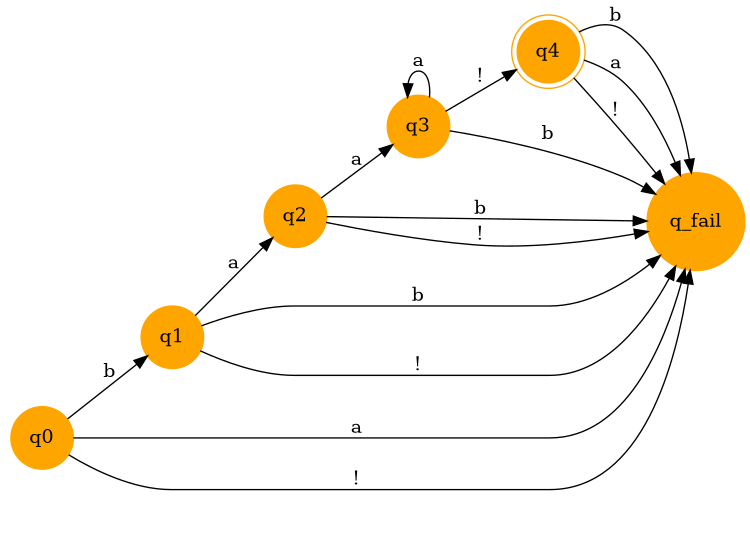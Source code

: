 digraph finite_state_machine {
        rankdir=LR;
        size="5,5"
        node [shape = plaintext]; "";   /* no circle for empty node */
        node [shape = doublecircle, style=filled, color=orange]; q4; /* shape for terminal node */
        node [shape = circle, style=filled, color=orange];

        q0 -> q1 [ label = "b" ];
        q1 -> q2 [ label = "a" ];
        q2 -> q3 [ label = "a" ];
        q3 -> q3 [ label = "a", dir = back ];
        q3 -> q4 [ label = "!" ];

	q0 -> q_fail [ label = "a" ];
	q0 -> q_fail [ label = "!" ];

	q1 -> q_fail [ label = "b" ];
	q1 -> q_fail [ label = "!" ];

	q2 -> q_fail [ label = "b" ];
	q2 -> q_fail [ label = "!" ];

	q3 -> q_fail [ label = "b" ];

	q4 -> q_fail [ label = "b" ];
	q4 -> q_fail [ label = "a" ];
	q4 -> q_fail [ label = "!" ];
}
